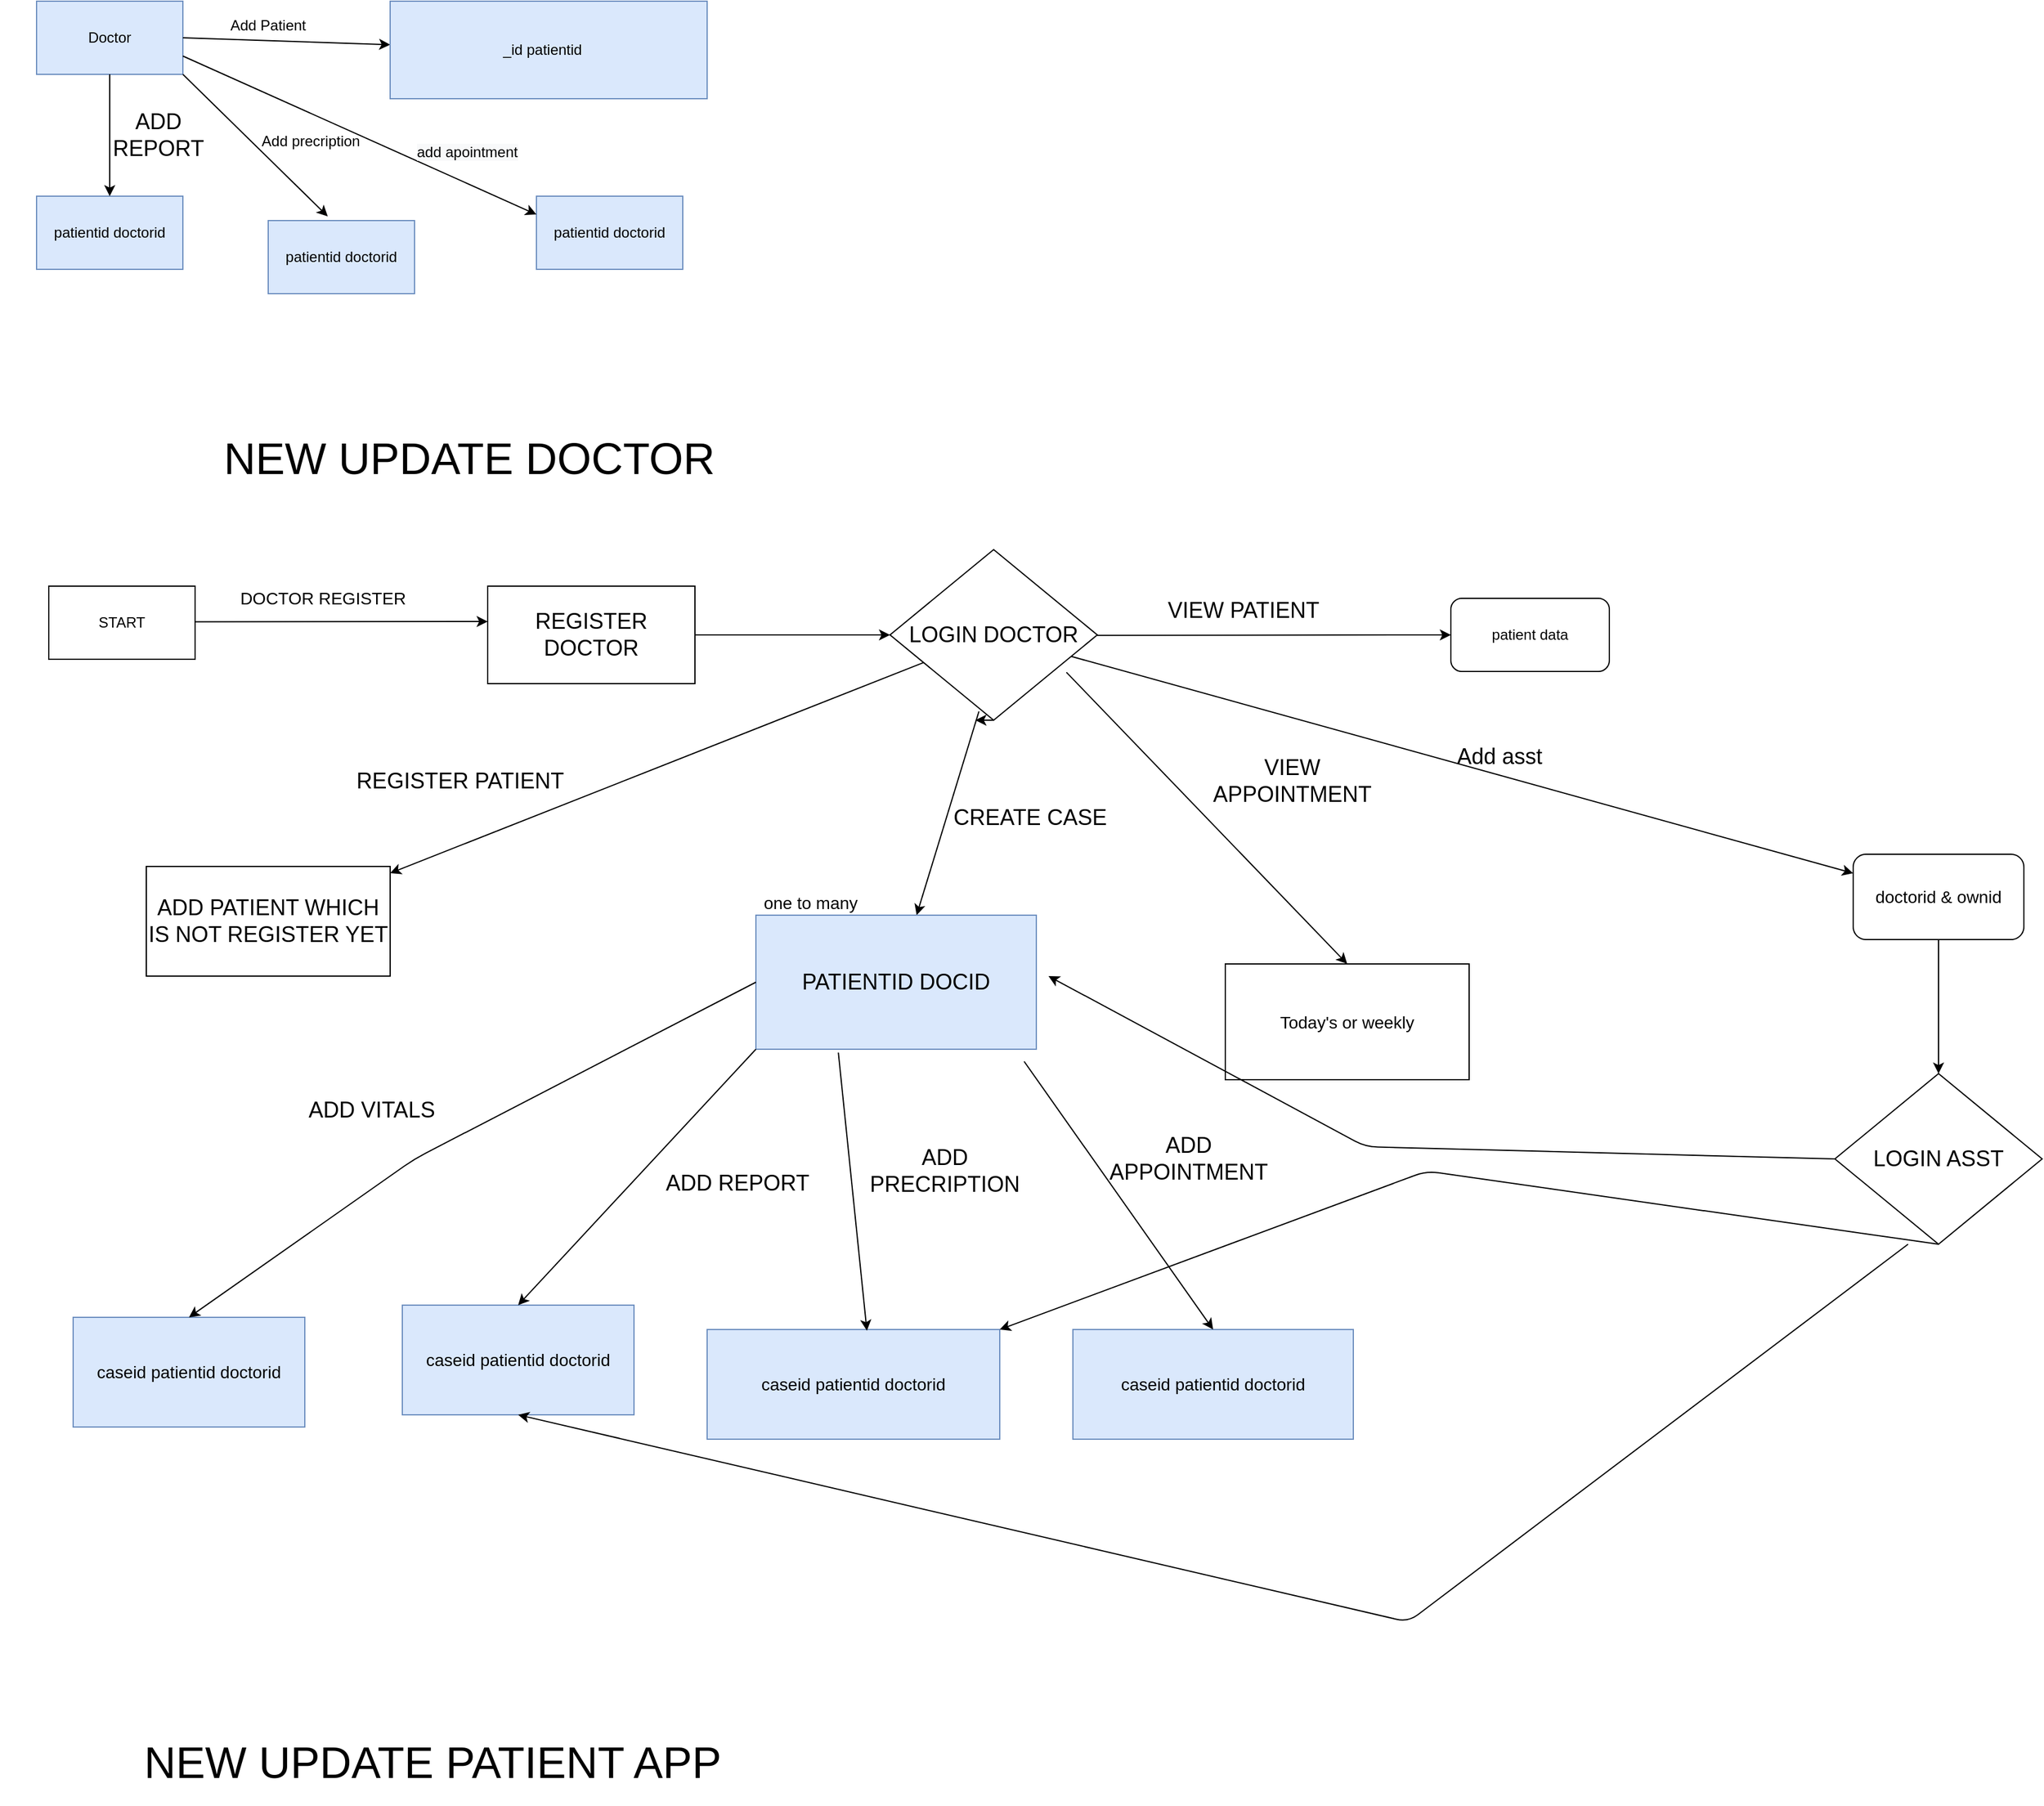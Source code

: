 <mxfile version="15.0.6" type="github">
  <diagram id="zFj3XWUCF2M8eDNX7syh" name="Page-1">
    <mxGraphModel dx="2076" dy="1234" grid="1" gridSize="10" guides="1" tooltips="1" connect="1" arrows="1" fold="1" page="1" pageScale="1" pageWidth="3300" pageHeight="4681" math="0" shadow="0">
      <root>
        <mxCell id="0" />
        <mxCell id="1" parent="0" />
        <mxCell id="dXM-Sb4pALPXDj6CTkbi-1" value="Doctor" style="rounded=0;whiteSpace=wrap;html=1;fillColor=#dae8fc;strokeColor=#6c8ebf;" vertex="1" parent="1">
          <mxGeometry x="40" y="50" width="120" height="60" as="geometry" />
        </mxCell>
        <mxCell id="dXM-Sb4pALPXDj6CTkbi-3" value="" style="endArrow=classic;html=1;exitX=1;exitY=0.5;exitDx=0;exitDy=0;" edge="1" parent="1" source="dXM-Sb4pALPXDj6CTkbi-1" target="dXM-Sb4pALPXDj6CTkbi-4">
          <mxGeometry width="50" height="50" relative="1" as="geometry">
            <mxPoint x="400" y="340" as="sourcePoint" />
            <mxPoint x="280" y="80" as="targetPoint" />
          </mxGeometry>
        </mxCell>
        <mxCell id="dXM-Sb4pALPXDj6CTkbi-4" value="" style="rounded=0;whiteSpace=wrap;html=1;fillColor=#dae8fc;strokeColor=#6c8ebf;" vertex="1" parent="1">
          <mxGeometry x="330" y="50" width="260" height="80" as="geometry" />
        </mxCell>
        <mxCell id="dXM-Sb4pALPXDj6CTkbi-5" value="Add Patient" style="text;html=1;strokeColor=none;fillColor=none;align=center;verticalAlign=middle;whiteSpace=wrap;rounded=0;" vertex="1" parent="1">
          <mxGeometry x="190" y="60" width="80" height="20" as="geometry" />
        </mxCell>
        <mxCell id="dXM-Sb4pALPXDj6CTkbi-6" value="_id patientid" style="text;html=1;strokeColor=none;fillColor=none;align=center;verticalAlign=middle;whiteSpace=wrap;rounded=0;" vertex="1" parent="1">
          <mxGeometry x="360" y="60" width="190" height="60" as="geometry" />
        </mxCell>
        <mxCell id="dXM-Sb4pALPXDj6CTkbi-7" value="patientid&amp;nbsp;doctorid" style="rounded=0;whiteSpace=wrap;html=1;fillColor=#dae8fc;strokeColor=#6c8ebf;" vertex="1" parent="1">
          <mxGeometry x="40" y="210" width="120" height="60" as="geometry" />
        </mxCell>
        <mxCell id="dXM-Sb4pALPXDj6CTkbi-8" value="" style="endArrow=classic;html=1;exitX=0.5;exitY=1;exitDx=0;exitDy=0;entryX=0.5;entryY=0;entryDx=0;entryDy=0;" edge="1" parent="1" source="dXM-Sb4pALPXDj6CTkbi-1" target="dXM-Sb4pALPXDj6CTkbi-7">
          <mxGeometry width="50" height="50" relative="1" as="geometry">
            <mxPoint x="400" y="330" as="sourcePoint" />
            <mxPoint x="450" y="280" as="targetPoint" />
          </mxGeometry>
        </mxCell>
        <mxCell id="dXM-Sb4pALPXDj6CTkbi-10" value="patientid doctorid" style="rounded=0;whiteSpace=wrap;html=1;fillColor=#dae8fc;strokeColor=#6c8ebf;" vertex="1" parent="1">
          <mxGeometry x="450" y="210" width="120" height="60" as="geometry" />
        </mxCell>
        <mxCell id="dXM-Sb4pALPXDj6CTkbi-11" value="patientid doctorid" style="rounded=0;whiteSpace=wrap;html=1;fillColor=#dae8fc;strokeColor=#6c8ebf;" vertex="1" parent="1">
          <mxGeometry x="230" y="230" width="120" height="60" as="geometry" />
        </mxCell>
        <mxCell id="dXM-Sb4pALPXDj6CTkbi-13" value="" style="endArrow=classic;html=1;exitX=1;exitY=1;exitDx=0;exitDy=0;entryX=0.407;entryY=-0.057;entryDx=0;entryDy=0;entryPerimeter=0;" edge="1" parent="1" source="dXM-Sb4pALPXDj6CTkbi-1" target="dXM-Sb4pALPXDj6CTkbi-11">
          <mxGeometry width="50" height="50" relative="1" as="geometry">
            <mxPoint x="400" y="330" as="sourcePoint" />
            <mxPoint x="450" y="280" as="targetPoint" />
          </mxGeometry>
        </mxCell>
        <mxCell id="dXM-Sb4pALPXDj6CTkbi-14" value="Add precription" style="text;html=1;strokeColor=none;fillColor=none;align=center;verticalAlign=middle;whiteSpace=wrap;rounded=0;" vertex="1" parent="1">
          <mxGeometry x="220" y="160" width="90" height="10" as="geometry" />
        </mxCell>
        <mxCell id="dXM-Sb4pALPXDj6CTkbi-15" value="" style="endArrow=classic;html=1;exitX=1;exitY=0.75;exitDx=0;exitDy=0;entryX=0;entryY=0.25;entryDx=0;entryDy=0;" edge="1" parent="1" source="dXM-Sb4pALPXDj6CTkbi-1" target="dXM-Sb4pALPXDj6CTkbi-10">
          <mxGeometry width="50" height="50" relative="1" as="geometry">
            <mxPoint x="400" y="330" as="sourcePoint" />
            <mxPoint x="460" y="180" as="targetPoint" />
          </mxGeometry>
        </mxCell>
        <mxCell id="dXM-Sb4pALPXDj6CTkbi-16" value="&lt;span style=&quot;color: rgb(0 , 0 , 0) ; font-family: &amp;#34;helvetica&amp;#34; ; font-size: 12px ; font-style: normal ; font-weight: 400 ; letter-spacing: normal ; text-align: center ; text-indent: 0px ; text-transform: none ; word-spacing: 0px ; background-color: rgb(248 , 249 , 250) ; display: inline ; float: none&quot;&gt;add apointment&lt;/span&gt;" style="text;whiteSpace=wrap;html=1;" vertex="1" parent="1">
          <mxGeometry x="350" y="160" width="110" height="30" as="geometry" />
        </mxCell>
        <mxCell id="dXM-Sb4pALPXDj6CTkbi-17" value="&lt;font style=&quot;font-size: 36px&quot;&gt;NEW UPDATE DOCTOR&lt;/font&gt;" style="text;html=1;strokeColor=none;fillColor=none;align=center;verticalAlign=middle;whiteSpace=wrap;rounded=0;" vertex="1" parent="1">
          <mxGeometry x="40" y="390" width="710" height="70" as="geometry" />
        </mxCell>
        <mxCell id="dXM-Sb4pALPXDj6CTkbi-18" value="START" style="rounded=0;whiteSpace=wrap;html=1;" vertex="1" parent="1">
          <mxGeometry x="50" y="530" width="120" height="60" as="geometry" />
        </mxCell>
        <mxCell id="dXM-Sb4pALPXDj6CTkbi-21" value="" style="endArrow=classic;html=1;" edge="1" parent="1">
          <mxGeometry width="50" height="50" relative="1" as="geometry">
            <mxPoint x="170" y="559.29" as="sourcePoint" />
            <mxPoint x="410" y="559" as="targetPoint" />
            <Array as="points" />
          </mxGeometry>
        </mxCell>
        <mxCell id="dXM-Sb4pALPXDj6CTkbi-22" value="&lt;span style=&quot;font-size: 18px&quot;&gt;REGISTER DOCTOR&lt;/span&gt;" style="rounded=0;whiteSpace=wrap;html=1;" vertex="1" parent="1">
          <mxGeometry x="410" y="530" width="170" height="80" as="geometry" />
        </mxCell>
        <mxCell id="dXM-Sb4pALPXDj6CTkbi-23" value="&lt;font style=&quot;font-size: 14px&quot;&gt;DOCTOR REGISTER&lt;/font&gt;" style="text;html=1;strokeColor=none;fillColor=none;align=center;verticalAlign=middle;whiteSpace=wrap;rounded=0;" vertex="1" parent="1">
          <mxGeometry x="200" y="530" width="150" height="20" as="geometry" />
        </mxCell>
        <mxCell id="dXM-Sb4pALPXDj6CTkbi-26" value="" style="endArrow=classic;html=1;exitX=1;exitY=0.5;exitDx=0;exitDy=0;entryX=0;entryY=0.5;entryDx=0;entryDy=0;" edge="1" parent="1" source="dXM-Sb4pALPXDj6CTkbi-22">
          <mxGeometry width="50" height="50" relative="1" as="geometry">
            <mxPoint x="760" y="600" as="sourcePoint" />
            <mxPoint x="740" y="570" as="targetPoint" />
          </mxGeometry>
        </mxCell>
        <mxCell id="dXM-Sb4pALPXDj6CTkbi-50" style="edgeStyle=orthogonalEdgeStyle;rounded=0;orthogonalLoop=1;jettySize=auto;html=1;exitX=0.5;exitY=1;exitDx=0;exitDy=0;" edge="1" parent="1" source="dXM-Sb4pALPXDj6CTkbi-27">
          <mxGeometry relative="1" as="geometry">
            <mxPoint x="810" y="640.429" as="targetPoint" />
          </mxGeometry>
        </mxCell>
        <mxCell id="dXM-Sb4pALPXDj6CTkbi-27" value="&lt;span style=&quot;font-size: 18px&quot;&gt;LOGIN DOCTOR&lt;/span&gt;" style="rhombus;whiteSpace=wrap;html=1;" vertex="1" parent="1">
          <mxGeometry x="740" y="500" width="170" height="140" as="geometry" />
        </mxCell>
        <mxCell id="dXM-Sb4pALPXDj6CTkbi-30" value="" style="endArrow=classic;html=1;" edge="1" parent="1" source="dXM-Sb4pALPXDj6CTkbi-27" target="dXM-Sb4pALPXDj6CTkbi-31">
          <mxGeometry width="50" height="50" relative="1" as="geometry">
            <mxPoint x="570" y="770" as="sourcePoint" />
            <mxPoint x="630" y="700" as="targetPoint" />
          </mxGeometry>
        </mxCell>
        <mxCell id="dXM-Sb4pALPXDj6CTkbi-31" value="&lt;font style=&quot;font-size: 18px&quot;&gt;ADD PATIENT WHICH IS NOT REGISTER YET&lt;/font&gt;" style="rounded=0;whiteSpace=wrap;html=1;" vertex="1" parent="1">
          <mxGeometry x="130" y="760" width="200" height="90" as="geometry" />
        </mxCell>
        <mxCell id="dXM-Sb4pALPXDj6CTkbi-32" value="&lt;font style=&quot;font-size: 18px&quot;&gt;&lt;font&gt;REGISTER PATIENT&amp;nbsp;&lt;/font&gt;&lt;/font&gt;" style="text;html=1;strokeColor=none;fillColor=none;align=center;verticalAlign=middle;whiteSpace=wrap;rounded=0;" vertex="1" parent="1">
          <mxGeometry x="270" y="670" width="240" height="40" as="geometry" />
        </mxCell>
        <mxCell id="dXM-Sb4pALPXDj6CTkbi-33" value="" style="endArrow=classic;html=1;exitX=0.429;exitY=0.948;exitDx=0;exitDy=0;exitPerimeter=0;" edge="1" parent="1" source="dXM-Sb4pALPXDj6CTkbi-27" target="dXM-Sb4pALPXDj6CTkbi-34">
          <mxGeometry width="50" height="50" relative="1" as="geometry">
            <mxPoint x="830" y="640" as="sourcePoint" />
            <mxPoint x="820" y="820" as="targetPoint" />
          </mxGeometry>
        </mxCell>
        <mxCell id="dXM-Sb4pALPXDj6CTkbi-34" value="&lt;font style=&quot;font-size: 18px&quot;&gt;PATIENTID DOCID&lt;/font&gt;" style="rounded=0;whiteSpace=wrap;html=1;fillColor=#dae8fc;strokeColor=#6c8ebf;" vertex="1" parent="1">
          <mxGeometry x="630" y="800" width="230" height="110" as="geometry" />
        </mxCell>
        <mxCell id="dXM-Sb4pALPXDj6CTkbi-35" value="&lt;font style=&quot;font-size: 18px&quot;&gt;CREATE CASE&lt;/font&gt;" style="text;html=1;strokeColor=none;fillColor=none;align=center;verticalAlign=middle;whiteSpace=wrap;rounded=0;" vertex="1" parent="1">
          <mxGeometry x="780" y="690" width="150" height="60" as="geometry" />
        </mxCell>
        <mxCell id="dXM-Sb4pALPXDj6CTkbi-36" value="&lt;font style=&quot;font-size: 14px&quot;&gt;caseid patientid&amp;nbsp;doctorid&lt;/font&gt;" style="rounded=0;whiteSpace=wrap;html=1;fillColor=#dae8fc;strokeColor=#6c8ebf;" vertex="1" parent="1">
          <mxGeometry x="340" y="1120" width="190" height="90" as="geometry" />
        </mxCell>
        <mxCell id="dXM-Sb4pALPXDj6CTkbi-37" value="&lt;span style=&quot;font-size: 14px&quot;&gt;caseid patientid&amp;nbsp;doctorid&lt;/span&gt;" style="rounded=0;whiteSpace=wrap;html=1;fillColor=#dae8fc;strokeColor=#6c8ebf;" vertex="1" parent="1">
          <mxGeometry x="890" y="1140" width="230" height="90" as="geometry" />
        </mxCell>
        <mxCell id="dXM-Sb4pALPXDj6CTkbi-38" value="&lt;span style=&quot;font-size: 14px&quot;&gt;caseid patientid&amp;nbsp;doctorid&lt;/span&gt;" style="rounded=0;whiteSpace=wrap;html=1;fillColor=#dae8fc;strokeColor=#6c8ebf;" vertex="1" parent="1">
          <mxGeometry x="590" y="1140" width="240" height="90" as="geometry" />
        </mxCell>
        <mxCell id="dXM-Sb4pALPXDj6CTkbi-39" value="" style="endArrow=classic;html=1;entryX=0.5;entryY=0;entryDx=0;entryDy=0;" edge="1" parent="1" target="dXM-Sb4pALPXDj6CTkbi-37">
          <mxGeometry width="50" height="50" relative="1" as="geometry">
            <mxPoint x="850" y="920" as="sourcePoint" />
            <mxPoint x="920" y="950" as="targetPoint" />
            <Array as="points" />
          </mxGeometry>
        </mxCell>
        <mxCell id="dXM-Sb4pALPXDj6CTkbi-40" value="" style="endArrow=classic;html=1;exitX=0.294;exitY=1.025;exitDx=0;exitDy=0;exitPerimeter=0;entryX=0.546;entryY=0.011;entryDx=0;entryDy=0;entryPerimeter=0;" edge="1" parent="1" source="dXM-Sb4pALPXDj6CTkbi-34" target="dXM-Sb4pALPXDj6CTkbi-38">
          <mxGeometry width="50" height="50" relative="1" as="geometry">
            <mxPoint x="780" y="960" as="sourcePoint" />
            <mxPoint x="830" y="910" as="targetPoint" />
          </mxGeometry>
        </mxCell>
        <mxCell id="dXM-Sb4pALPXDj6CTkbi-41" value="" style="endArrow=classic;html=1;entryX=0.5;entryY=0;entryDx=0;entryDy=0;exitX=0;exitY=1;exitDx=0;exitDy=0;" edge="1" parent="1" source="dXM-Sb4pALPXDj6CTkbi-34" target="dXM-Sb4pALPXDj6CTkbi-36">
          <mxGeometry width="50" height="50" relative="1" as="geometry">
            <mxPoint x="700" y="910" as="sourcePoint" />
            <mxPoint x="690" y="970" as="targetPoint" />
          </mxGeometry>
        </mxCell>
        <mxCell id="dXM-Sb4pALPXDj6CTkbi-42" value="&lt;font style=&quot;font-size: 18px&quot;&gt;ADD REPORT&lt;/font&gt;" style="text;html=1;strokeColor=none;fillColor=none;align=center;verticalAlign=middle;whiteSpace=wrap;rounded=0;" vertex="1" parent="1">
          <mxGeometry x="550" y="1000" width="130" height="40" as="geometry" />
        </mxCell>
        <mxCell id="dXM-Sb4pALPXDj6CTkbi-43" value="&lt;font style=&quot;font-size: 18px&quot;&gt;ADD REPORT&lt;/font&gt;" style="text;html=1;strokeColor=none;fillColor=none;align=center;verticalAlign=middle;whiteSpace=wrap;rounded=0;" vertex="1" parent="1">
          <mxGeometry x="90" y="140" width="100" height="40" as="geometry" />
        </mxCell>
        <mxCell id="dXM-Sb4pALPXDj6CTkbi-44" value="&lt;font style=&quot;font-size: 18px&quot;&gt;ADD PRECRIPTION&lt;/font&gt;" style="text;html=1;strokeColor=none;fillColor=none;align=center;verticalAlign=middle;whiteSpace=wrap;rounded=0;" vertex="1" parent="1">
          <mxGeometry x="720" y="990" width="130" height="40" as="geometry" />
        </mxCell>
        <mxCell id="dXM-Sb4pALPXDj6CTkbi-45" value="&lt;font style=&quot;font-size: 18px&quot;&gt;ADD APPOINTMENT&lt;/font&gt;" style="text;html=1;strokeColor=none;fillColor=none;align=center;verticalAlign=middle;whiteSpace=wrap;rounded=0;" vertex="1" parent="1">
          <mxGeometry x="920" y="980" width="130" height="40" as="geometry" />
        </mxCell>
        <mxCell id="dXM-Sb4pALPXDj6CTkbi-47" value="" style="endArrow=classic;html=1;exitX=0.851;exitY=0.719;exitDx=0;exitDy=0;exitPerimeter=0;entryX=0.5;entryY=0;entryDx=0;entryDy=0;" edge="1" parent="1" source="dXM-Sb4pALPXDj6CTkbi-27" target="dXM-Sb4pALPXDj6CTkbi-49">
          <mxGeometry width="50" height="50" relative="1" as="geometry">
            <mxPoint x="770" y="860" as="sourcePoint" />
            <mxPoint x="1210" y="780" as="targetPoint" />
          </mxGeometry>
        </mxCell>
        <mxCell id="dXM-Sb4pALPXDj6CTkbi-48" value="&lt;font style=&quot;font-size: 18px&quot;&gt;VIEW APPOINTMENT&lt;/font&gt;" style="text;html=1;strokeColor=none;fillColor=none;align=center;verticalAlign=middle;whiteSpace=wrap;rounded=0;" vertex="1" parent="1">
          <mxGeometry x="990" y="670" width="160" height="40" as="geometry" />
        </mxCell>
        <mxCell id="dXM-Sb4pALPXDj6CTkbi-49" value="&lt;span style=&quot;font-size: 14px&quot;&gt;Today&#39;s or weekly&lt;/span&gt;" style="rounded=0;whiteSpace=wrap;html=1;" vertex="1" parent="1">
          <mxGeometry x="1015" y="840" width="200" height="95" as="geometry" />
        </mxCell>
        <mxCell id="dXM-Sb4pALPXDj6CTkbi-51" value="" style="endArrow=classic;html=1;exitX=0.851;exitY=0.719;exitDx=0;exitDy=0;exitPerimeter=0;entryX=0;entryY=0.5;entryDx=0;entryDy=0;" edge="1" parent="1" target="dXM-Sb4pALPXDj6CTkbi-52">
          <mxGeometry width="50" height="50" relative="1" as="geometry">
            <mxPoint x="910.0" y="570.33" as="sourcePoint" />
            <mxPoint x="1160" y="575.429" as="targetPoint" />
          </mxGeometry>
        </mxCell>
        <mxCell id="dXM-Sb4pALPXDj6CTkbi-52" value="patient data" style="rounded=1;whiteSpace=wrap;html=1;" vertex="1" parent="1">
          <mxGeometry x="1200" y="540" width="130" height="60" as="geometry" />
        </mxCell>
        <mxCell id="dXM-Sb4pALPXDj6CTkbi-53" value="&lt;font style=&quot;font-size: 18px&quot;&gt;VIEW PATIENT&lt;/font&gt;" style="text;html=1;strokeColor=none;fillColor=none;align=center;verticalAlign=middle;whiteSpace=wrap;rounded=0;" vertex="1" parent="1">
          <mxGeometry x="950" y="530" width="160" height="40" as="geometry" />
        </mxCell>
        <mxCell id="dXM-Sb4pALPXDj6CTkbi-54" value="&lt;font style=&quot;font-size: 14px&quot;&gt;one to many&lt;/font&gt;" style="text;html=1;strokeColor=none;fillColor=none;align=center;verticalAlign=middle;whiteSpace=wrap;rounded=0;" vertex="1" parent="1">
          <mxGeometry x="620" y="780" width="110" height="20" as="geometry" />
        </mxCell>
        <mxCell id="dXM-Sb4pALPXDj6CTkbi-57" value="" style="endArrow=classic;html=1;" edge="1" parent="1" source="dXM-Sb4pALPXDj6CTkbi-27" target="dXM-Sb4pALPXDj6CTkbi-58">
          <mxGeometry width="50" height="50" relative="1" as="geometry">
            <mxPoint x="1240" y="720" as="sourcePoint" />
            <mxPoint x="1330" y="690" as="targetPoint" />
          </mxGeometry>
        </mxCell>
        <mxCell id="dXM-Sb4pALPXDj6CTkbi-58" value="&lt;font style=&quot;font-size: 14px&quot;&gt;doctorid &amp;amp; ownid&lt;/font&gt;" style="rounded=1;whiteSpace=wrap;html=1;" vertex="1" parent="1">
          <mxGeometry x="1530" y="750" width="140" height="70" as="geometry" />
        </mxCell>
        <mxCell id="dXM-Sb4pALPXDj6CTkbi-59" value="&lt;span style=&quot;font-size: 18px&quot;&gt;Add asst&lt;/span&gt;" style="text;html=1;strokeColor=none;fillColor=none;align=center;verticalAlign=middle;whiteSpace=wrap;rounded=0;" vertex="1" parent="1">
          <mxGeometry x="1160" y="650" width="160" height="40" as="geometry" />
        </mxCell>
        <mxCell id="dXM-Sb4pALPXDj6CTkbi-62" value="" style="endArrow=classic;html=1;exitX=0.5;exitY=1;exitDx=0;exitDy=0;" edge="1" parent="1" source="dXM-Sb4pALPXDj6CTkbi-58">
          <mxGeometry width="50" height="50" relative="1" as="geometry">
            <mxPoint x="1140" y="950" as="sourcePoint" />
            <mxPoint x="1600" y="930" as="targetPoint" />
          </mxGeometry>
        </mxCell>
        <mxCell id="dXM-Sb4pALPXDj6CTkbi-63" value="&lt;span style=&quot;font-size: 18px&quot;&gt;LOGIN ASST&lt;/span&gt;" style="rhombus;whiteSpace=wrap;html=1;" vertex="1" parent="1">
          <mxGeometry x="1515" y="930" width="170" height="140" as="geometry" />
        </mxCell>
        <mxCell id="dXM-Sb4pALPXDj6CTkbi-64" value="&lt;font style=&quot;font-size: 36px&quot;&gt;NEW UPDATE PATIENT APP&lt;/font&gt;" style="text;html=1;strokeColor=none;fillColor=none;align=center;verticalAlign=middle;whiteSpace=wrap;rounded=0;" vertex="1" parent="1">
          <mxGeometry x="10" y="1460" width="710" height="70" as="geometry" />
        </mxCell>
        <mxCell id="dXM-Sb4pALPXDj6CTkbi-66" value="" style="endArrow=classic;html=1;exitX=0.5;exitY=1;exitDx=0;exitDy=0;entryX=1;entryY=0;entryDx=0;entryDy=0;" edge="1" parent="1" source="dXM-Sb4pALPXDj6CTkbi-63" target="dXM-Sb4pALPXDj6CTkbi-38">
          <mxGeometry width="50" height="50" relative="1" as="geometry">
            <mxPoint x="1270" y="1290" as="sourcePoint" />
            <mxPoint x="1860" y="1460" as="targetPoint" />
            <Array as="points">
              <mxPoint x="1180" y="1010" />
            </Array>
          </mxGeometry>
        </mxCell>
        <mxCell id="dXM-Sb4pALPXDj6CTkbi-67" value="&lt;font style=&quot;font-size: 14px&quot;&gt;caseid patientid&amp;nbsp;doctorid&lt;/font&gt;" style="rounded=0;whiteSpace=wrap;html=1;fillColor=#dae8fc;strokeColor=#6c8ebf;" vertex="1" parent="1">
          <mxGeometry x="70" y="1130" width="190" height="90" as="geometry" />
        </mxCell>
        <mxCell id="dXM-Sb4pALPXDj6CTkbi-68" value="" style="endArrow=classic;html=1;entryX=0.5;entryY=0;entryDx=0;entryDy=0;exitX=0;exitY=0.5;exitDx=0;exitDy=0;" edge="1" parent="1" source="dXM-Sb4pALPXDj6CTkbi-34" target="dXM-Sb4pALPXDj6CTkbi-67">
          <mxGeometry width="50" height="50" relative="1" as="geometry">
            <mxPoint x="510" y="890" as="sourcePoint" />
            <mxPoint x="315" y="1100" as="targetPoint" />
            <Array as="points">
              <mxPoint x="350" y="1000" />
            </Array>
          </mxGeometry>
        </mxCell>
        <mxCell id="dXM-Sb4pALPXDj6CTkbi-69" value="&lt;font style=&quot;font-size: 18px&quot;&gt;ADD VITALS&lt;/font&gt;" style="text;html=1;strokeColor=none;fillColor=none;align=center;verticalAlign=middle;whiteSpace=wrap;rounded=0;" vertex="1" parent="1">
          <mxGeometry x="250" y="940" width="130" height="40" as="geometry" />
        </mxCell>
        <mxCell id="dXM-Sb4pALPXDj6CTkbi-70" value="" style="endArrow=classic;html=1;" edge="1" parent="1">
          <mxGeometry width="50" height="50" relative="1" as="geometry">
            <mxPoint x="1575" y="1070" as="sourcePoint" />
            <mxPoint x="435" y="1210" as="targetPoint" />
            <Array as="points">
              <mxPoint x="1165" y="1380" />
            </Array>
          </mxGeometry>
        </mxCell>
        <mxCell id="dXM-Sb4pALPXDj6CTkbi-71" value="" style="endArrow=classic;html=1;exitX=0;exitY=0.5;exitDx=0;exitDy=0;" edge="1" parent="1" source="dXM-Sb4pALPXDj6CTkbi-63">
          <mxGeometry width="50" height="50" relative="1" as="geometry">
            <mxPoint x="830" y="1020" as="sourcePoint" />
            <mxPoint x="870" y="850" as="targetPoint" />
            <Array as="points">
              <mxPoint x="1130" y="990" />
            </Array>
          </mxGeometry>
        </mxCell>
      </root>
    </mxGraphModel>
  </diagram>
</mxfile>
